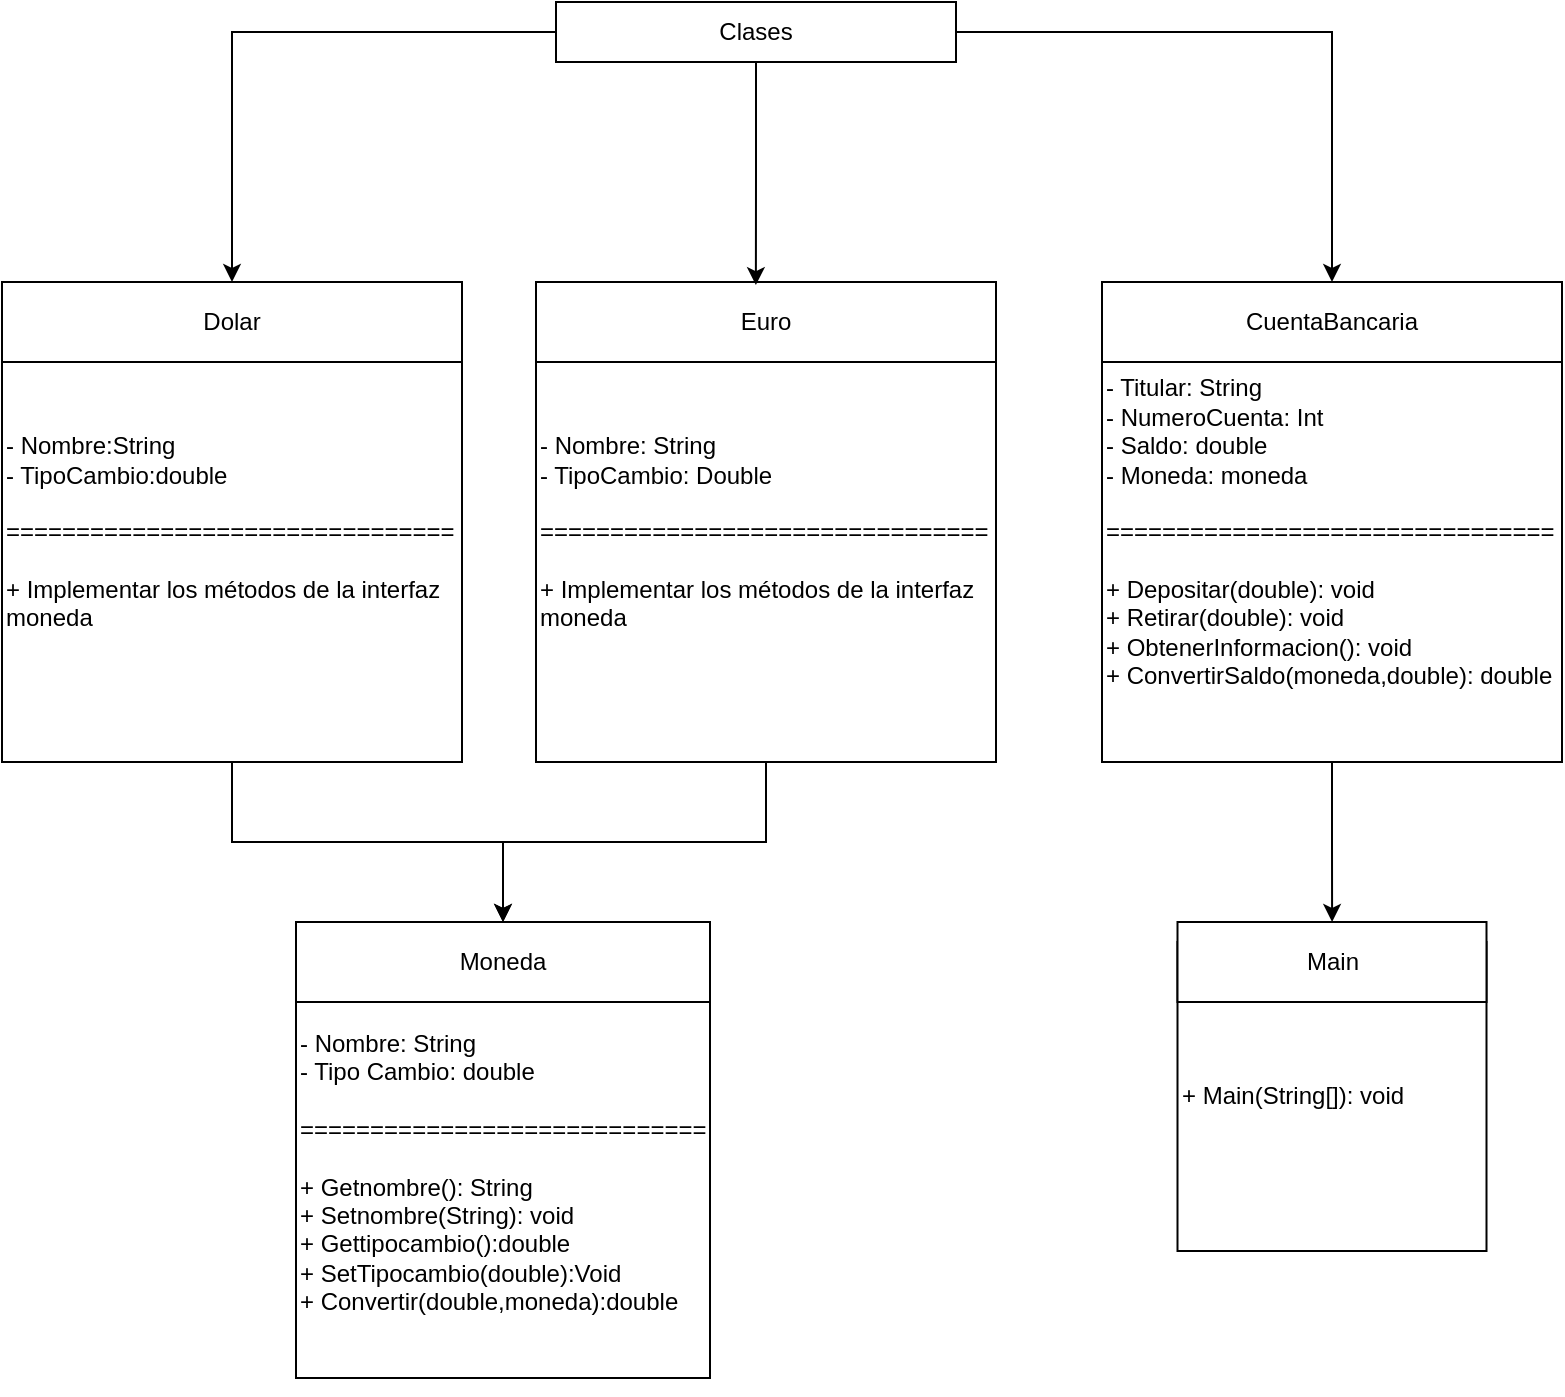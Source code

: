 <mxfile version="24.2.1" type="device">
  <diagram name="Página-1" id="Q2SRfrDhT_G3TeXJdsaf">
    <mxGraphModel dx="1400" dy="533" grid="1" gridSize="10" guides="1" tooltips="1" connect="1" arrows="1" fold="1" page="1" pageScale="1" pageWidth="827" pageHeight="1169" math="0" shadow="0">
      <root>
        <mxCell id="0" />
        <mxCell id="1" parent="0" />
        <mxCell id="8cGF_H6vULqDvn5Xjqt1-22" style="edgeStyle=orthogonalEdgeStyle;rounded=0;orthogonalLoop=1;jettySize=auto;html=1;" edge="1" parent="1" source="8cGF_H6vULqDvn5Xjqt1-14" target="8cGF_H6vULqDvn5Xjqt1-1">
          <mxGeometry relative="1" as="geometry" />
        </mxCell>
        <mxCell id="8cGF_H6vULqDvn5Xjqt1-14" value="- Nombre: String&lt;div&gt;- TipoCambio: Double&lt;/div&gt;&lt;div&gt;&lt;br&gt;&lt;/div&gt;&lt;div&gt;================================&lt;/div&gt;&lt;div&gt;&lt;br&gt;&lt;/div&gt;&lt;div&gt;+ Implementar los métodos de la interfaz moneda&lt;/div&gt;" style="whiteSpace=wrap;html=1;aspect=fixed;align=left;" vertex="1" parent="1">
          <mxGeometry x="290" y="150" width="230" height="230" as="geometry" />
        </mxCell>
        <mxCell id="8cGF_H6vULqDvn5Xjqt1-21" style="edgeStyle=orthogonalEdgeStyle;rounded=0;orthogonalLoop=1;jettySize=auto;html=1;entryX=0.5;entryY=0;entryDx=0;entryDy=0;" edge="1" parent="1" source="8cGF_H6vULqDvn5Xjqt1-12" target="8cGF_H6vULqDvn5Xjqt1-1">
          <mxGeometry relative="1" as="geometry" />
        </mxCell>
        <mxCell id="8cGF_H6vULqDvn5Xjqt1-12" value="- Nombre:String&lt;div&gt;- TipoCambio:double&lt;/div&gt;&lt;div&gt;&lt;br&gt;&lt;/div&gt;&lt;div&gt;================================&lt;/div&gt;&lt;div&gt;&lt;br&gt;&lt;/div&gt;&lt;div&gt;+ Implementar los métodos de la interfaz moneda&lt;/div&gt;" style="whiteSpace=wrap;html=1;aspect=fixed;align=left;" vertex="1" parent="1">
          <mxGeometry x="23" y="150" width="230" height="230" as="geometry" />
        </mxCell>
        <mxCell id="8cGF_H6vULqDvn5Xjqt1-9" value="- Nombre: String&lt;div&gt;- Tipo Cambio: double&lt;/div&gt;&lt;div&gt;&lt;br&gt;&lt;/div&gt;&lt;div&gt;=============================&lt;/div&gt;&lt;div&gt;&lt;span style=&quot;background-color: initial;&quot;&gt;&lt;br&gt;&lt;/span&gt;&lt;/div&gt;&lt;div&gt;&lt;span style=&quot;background-color: initial;&quot;&gt;+ Getnombre(): String&lt;/span&gt;&lt;br&gt;&lt;/div&gt;&lt;div&gt;&lt;div&gt;+ Setnombre(String): void&lt;/div&gt;&lt;/div&gt;&lt;div&gt;+ Gettipocambio():double&lt;/div&gt;&lt;div&gt;+ SetTipocambio(double):Void&lt;/div&gt;&lt;div&gt;+ Convertir(double,moneda):double&lt;/div&gt;" style="whiteSpace=wrap;html=1;aspect=fixed;align=left;" vertex="1" parent="1">
          <mxGeometry x="170" y="481" width="207" height="207" as="geometry" />
        </mxCell>
        <mxCell id="8cGF_H6vULqDvn5Xjqt1-10" style="edgeStyle=orthogonalEdgeStyle;rounded=0;orthogonalLoop=1;jettySize=auto;html=1;exitX=0.5;exitY=1;exitDx=0;exitDy=0;entryX=0.5;entryY=1;entryDx=0;entryDy=0;" edge="1" parent="1" source="8cGF_H6vULqDvn5Xjqt1-9" target="8cGF_H6vULqDvn5Xjqt1-9">
          <mxGeometry relative="1" as="geometry">
            <mxPoint x="152" y="410" as="targetPoint" />
            <Array as="points" />
          </mxGeometry>
        </mxCell>
        <mxCell id="8cGF_H6vULqDvn5Xjqt1-1" value="Moneda" style="rounded=0;whiteSpace=wrap;html=1;" vertex="1" parent="1">
          <mxGeometry x="170" y="460" width="207" height="40" as="geometry" />
        </mxCell>
        <mxCell id="8cGF_H6vULqDvn5Xjqt1-3" value="Euro" style="rounded=0;whiteSpace=wrap;html=1;" vertex="1" parent="1">
          <mxGeometry x="290" y="140" width="230" height="40" as="geometry" />
        </mxCell>
        <mxCell id="8cGF_H6vULqDvn5Xjqt1-5" value="Dolar" style="rounded=0;whiteSpace=wrap;html=1;" vertex="1" parent="1">
          <mxGeometry x="23" y="140" width="230" height="40" as="geometry" />
        </mxCell>
        <mxCell id="8cGF_H6vULqDvn5Xjqt1-23" style="edgeStyle=orthogonalEdgeStyle;rounded=0;orthogonalLoop=1;jettySize=auto;html=1;" edge="1" parent="1" source="8cGF_H6vULqDvn5Xjqt1-16" target="8cGF_H6vULqDvn5Xjqt1-20">
          <mxGeometry relative="1" as="geometry" />
        </mxCell>
        <mxCell id="8cGF_H6vULqDvn5Xjqt1-16" value="&lt;div&gt;&lt;br&gt;&lt;/div&gt;- Titular: String&lt;div&gt;- NumeroCuenta: Int&lt;/div&gt;&lt;div&gt;- Saldo: double&lt;/div&gt;&lt;div&gt;- Moneda: moneda&lt;/div&gt;&lt;div&gt;&lt;br&gt;&lt;/div&gt;&lt;div&gt;================================&lt;/div&gt;&lt;div&gt;&lt;br&gt;&lt;/div&gt;&lt;div&gt;+ Depositar(double): void&lt;/div&gt;&lt;div&gt;+ Retirar(double): void&lt;/div&gt;&lt;div&gt;+ ObtenerInformacion(): void&lt;/div&gt;&lt;div&gt;+ ConvertirSaldo(moneda,double): double&lt;/div&gt;&lt;div&gt;&lt;br&gt;&lt;/div&gt;" style="whiteSpace=wrap;html=1;aspect=fixed;align=left;" vertex="1" parent="1">
          <mxGeometry x="573" y="150" width="230" height="230" as="geometry" />
        </mxCell>
        <mxCell id="8cGF_H6vULqDvn5Xjqt1-17" value="CuentaBancaria" style="rounded=0;whiteSpace=wrap;html=1;" vertex="1" parent="1">
          <mxGeometry x="573" y="140" width="230" height="40" as="geometry" />
        </mxCell>
        <mxCell id="8cGF_H6vULqDvn5Xjqt1-18" value="+ Main(String[]): void" style="whiteSpace=wrap;html=1;aspect=fixed;align=left;" vertex="1" parent="1">
          <mxGeometry x="610.75" y="470" width="154.5" height="154.5" as="geometry" />
        </mxCell>
        <mxCell id="8cGF_H6vULqDvn5Xjqt1-19" style="edgeStyle=orthogonalEdgeStyle;rounded=0;orthogonalLoop=1;jettySize=auto;html=1;exitX=0.5;exitY=1;exitDx=0;exitDy=0;entryX=0.5;entryY=1;entryDx=0;entryDy=0;" edge="1" source="8cGF_H6vULqDvn5Xjqt1-18" target="8cGF_H6vULqDvn5Xjqt1-18" parent="1">
          <mxGeometry relative="1" as="geometry">
            <mxPoint x="592.75" y="410" as="targetPoint" />
            <Array as="points" />
          </mxGeometry>
        </mxCell>
        <mxCell id="8cGF_H6vULqDvn5Xjqt1-20" value="Main" style="rounded=0;whiteSpace=wrap;html=1;" vertex="1" parent="1">
          <mxGeometry x="610.75" y="460" width="154.5" height="40" as="geometry" />
        </mxCell>
        <mxCell id="8cGF_H6vULqDvn5Xjqt1-29" style="edgeStyle=orthogonalEdgeStyle;rounded=0;orthogonalLoop=1;jettySize=auto;html=1;" edge="1" parent="1" source="8cGF_H6vULqDvn5Xjqt1-27" target="8cGF_H6vULqDvn5Xjqt1-5">
          <mxGeometry relative="1" as="geometry" />
        </mxCell>
        <mxCell id="8cGF_H6vULqDvn5Xjqt1-31" style="edgeStyle=orthogonalEdgeStyle;rounded=0;orthogonalLoop=1;jettySize=auto;html=1;entryX=0.5;entryY=0;entryDx=0;entryDy=0;" edge="1" parent="1" source="8cGF_H6vULqDvn5Xjqt1-27" target="8cGF_H6vULqDvn5Xjqt1-17">
          <mxGeometry relative="1" as="geometry" />
        </mxCell>
        <mxCell id="8cGF_H6vULqDvn5Xjqt1-27" value="Clases" style="rounded=0;whiteSpace=wrap;html=1;" vertex="1" parent="1">
          <mxGeometry x="300" width="200" height="30" as="geometry" />
        </mxCell>
        <mxCell id="8cGF_H6vULqDvn5Xjqt1-32" style="edgeStyle=orthogonalEdgeStyle;rounded=0;orthogonalLoop=1;jettySize=auto;html=1;entryX=0.478;entryY=0.039;entryDx=0;entryDy=0;entryPerimeter=0;" edge="1" parent="1" source="8cGF_H6vULqDvn5Xjqt1-27" target="8cGF_H6vULqDvn5Xjqt1-3">
          <mxGeometry relative="1" as="geometry" />
        </mxCell>
      </root>
    </mxGraphModel>
  </diagram>
</mxfile>

